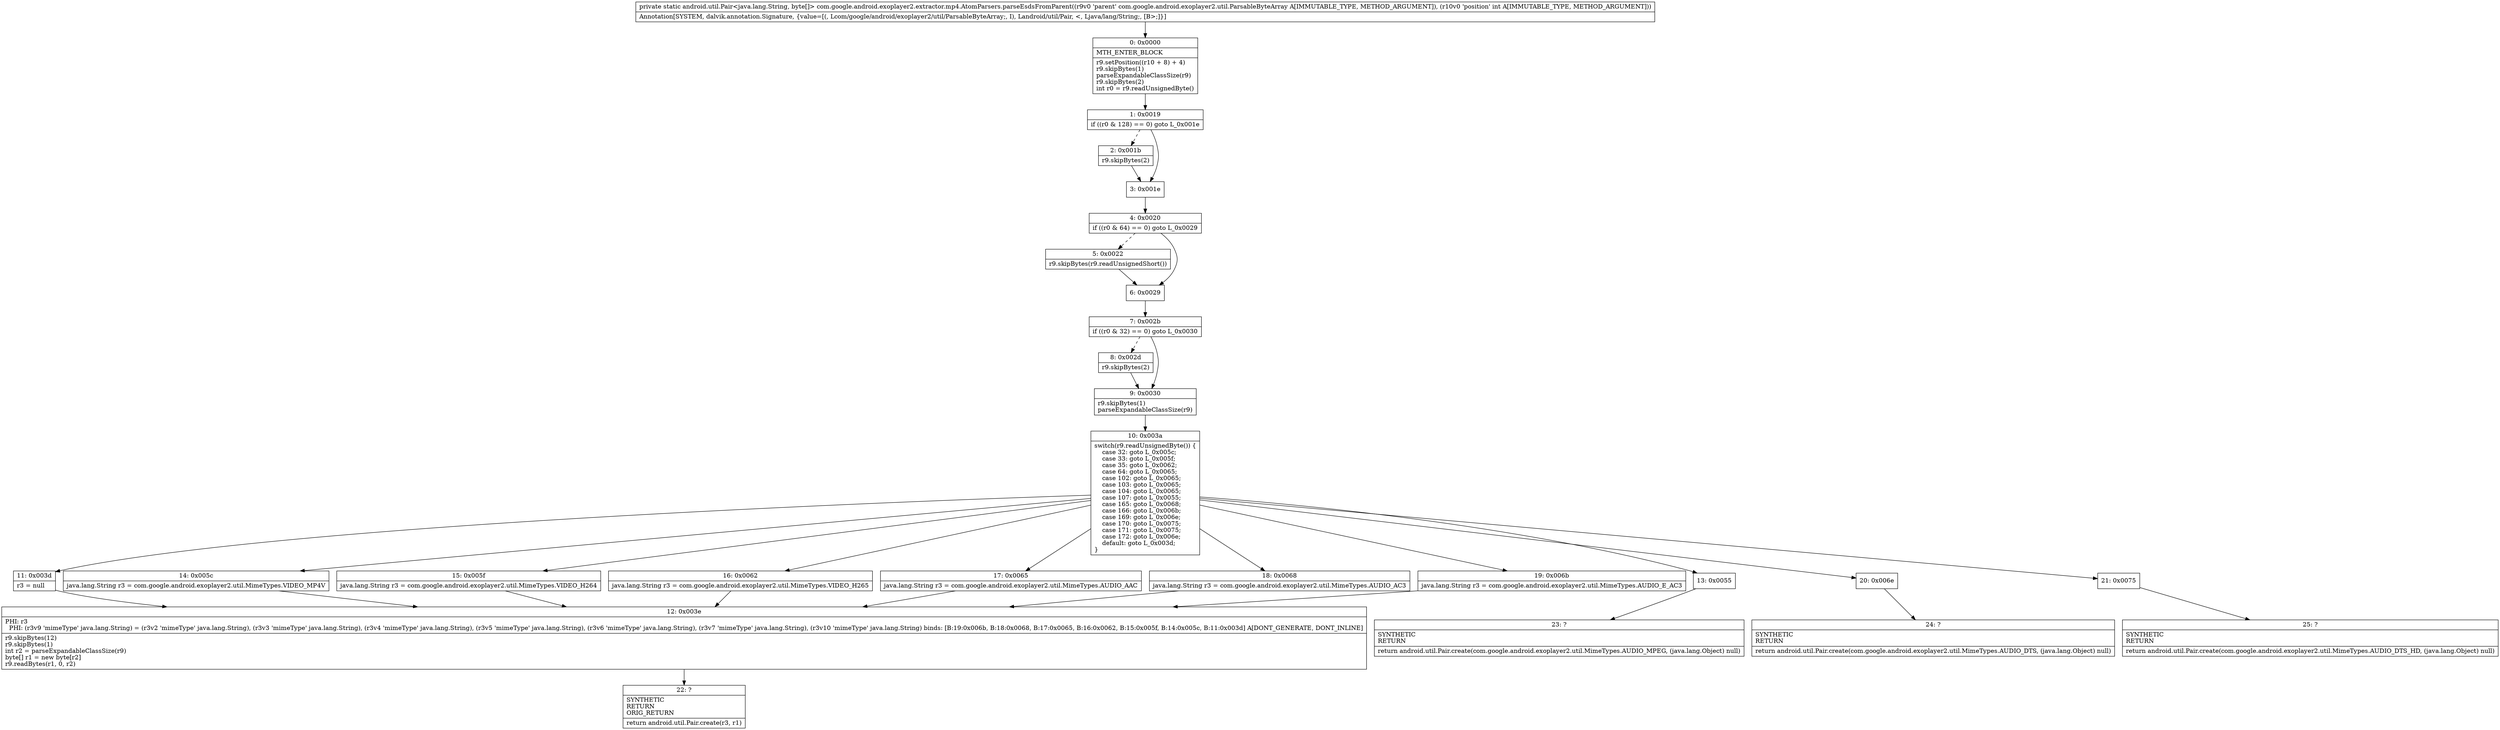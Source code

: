 digraph "CFG forcom.google.android.exoplayer2.extractor.mp4.AtomParsers.parseEsdsFromParent(Lcom\/google\/android\/exoplayer2\/util\/ParsableByteArray;I)Landroid\/util\/Pair;" {
Node_0 [shape=record,label="{0\:\ 0x0000|MTH_ENTER_BLOCK\l|r9.setPosition((r10 + 8) + 4)\lr9.skipBytes(1)\lparseExpandableClassSize(r9)\lr9.skipBytes(2)\lint r0 = r9.readUnsignedByte()\l}"];
Node_1 [shape=record,label="{1\:\ 0x0019|if ((r0 & 128) == 0) goto L_0x001e\l}"];
Node_2 [shape=record,label="{2\:\ 0x001b|r9.skipBytes(2)\l}"];
Node_3 [shape=record,label="{3\:\ 0x001e}"];
Node_4 [shape=record,label="{4\:\ 0x0020|if ((r0 & 64) == 0) goto L_0x0029\l}"];
Node_5 [shape=record,label="{5\:\ 0x0022|r9.skipBytes(r9.readUnsignedShort())\l}"];
Node_6 [shape=record,label="{6\:\ 0x0029}"];
Node_7 [shape=record,label="{7\:\ 0x002b|if ((r0 & 32) == 0) goto L_0x0030\l}"];
Node_8 [shape=record,label="{8\:\ 0x002d|r9.skipBytes(2)\l}"];
Node_9 [shape=record,label="{9\:\ 0x0030|r9.skipBytes(1)\lparseExpandableClassSize(r9)\l}"];
Node_10 [shape=record,label="{10\:\ 0x003a|switch(r9.readUnsignedByte()) \{\l    case 32: goto L_0x005c;\l    case 33: goto L_0x005f;\l    case 35: goto L_0x0062;\l    case 64: goto L_0x0065;\l    case 102: goto L_0x0065;\l    case 103: goto L_0x0065;\l    case 104: goto L_0x0065;\l    case 107: goto L_0x0055;\l    case 165: goto L_0x0068;\l    case 166: goto L_0x006b;\l    case 169: goto L_0x006e;\l    case 170: goto L_0x0075;\l    case 171: goto L_0x0075;\l    case 172: goto L_0x006e;\l    default: goto L_0x003d;\l\}\l}"];
Node_11 [shape=record,label="{11\:\ 0x003d|r3 = null\l}"];
Node_12 [shape=record,label="{12\:\ 0x003e|PHI: r3 \l  PHI: (r3v9 'mimeType' java.lang.String) = (r3v2 'mimeType' java.lang.String), (r3v3 'mimeType' java.lang.String), (r3v4 'mimeType' java.lang.String), (r3v5 'mimeType' java.lang.String), (r3v6 'mimeType' java.lang.String), (r3v7 'mimeType' java.lang.String), (r3v10 'mimeType' java.lang.String) binds: [B:19:0x006b, B:18:0x0068, B:17:0x0065, B:16:0x0062, B:15:0x005f, B:14:0x005c, B:11:0x003d] A[DONT_GENERATE, DONT_INLINE]\l|r9.skipBytes(12)\lr9.skipBytes(1)\lint r2 = parseExpandableClassSize(r9)\lbyte[] r1 = new byte[r2]\lr9.readBytes(r1, 0, r2)\l}"];
Node_13 [shape=record,label="{13\:\ 0x0055}"];
Node_14 [shape=record,label="{14\:\ 0x005c|java.lang.String r3 = com.google.android.exoplayer2.util.MimeTypes.VIDEO_MP4V\l}"];
Node_15 [shape=record,label="{15\:\ 0x005f|java.lang.String r3 = com.google.android.exoplayer2.util.MimeTypes.VIDEO_H264\l}"];
Node_16 [shape=record,label="{16\:\ 0x0062|java.lang.String r3 = com.google.android.exoplayer2.util.MimeTypes.VIDEO_H265\l}"];
Node_17 [shape=record,label="{17\:\ 0x0065|java.lang.String r3 = com.google.android.exoplayer2.util.MimeTypes.AUDIO_AAC\l}"];
Node_18 [shape=record,label="{18\:\ 0x0068|java.lang.String r3 = com.google.android.exoplayer2.util.MimeTypes.AUDIO_AC3\l}"];
Node_19 [shape=record,label="{19\:\ 0x006b|java.lang.String r3 = com.google.android.exoplayer2.util.MimeTypes.AUDIO_E_AC3\l}"];
Node_20 [shape=record,label="{20\:\ 0x006e}"];
Node_21 [shape=record,label="{21\:\ 0x0075}"];
Node_22 [shape=record,label="{22\:\ ?|SYNTHETIC\lRETURN\lORIG_RETURN\l|return android.util.Pair.create(r3, r1)\l}"];
Node_23 [shape=record,label="{23\:\ ?|SYNTHETIC\lRETURN\l|return android.util.Pair.create(com.google.android.exoplayer2.util.MimeTypes.AUDIO_MPEG, (java.lang.Object) null)\l}"];
Node_24 [shape=record,label="{24\:\ ?|SYNTHETIC\lRETURN\l|return android.util.Pair.create(com.google.android.exoplayer2.util.MimeTypes.AUDIO_DTS, (java.lang.Object) null)\l}"];
Node_25 [shape=record,label="{25\:\ ?|SYNTHETIC\lRETURN\l|return android.util.Pair.create(com.google.android.exoplayer2.util.MimeTypes.AUDIO_DTS_HD, (java.lang.Object) null)\l}"];
MethodNode[shape=record,label="{private static android.util.Pair\<java.lang.String, byte[]\> com.google.android.exoplayer2.extractor.mp4.AtomParsers.parseEsdsFromParent((r9v0 'parent' com.google.android.exoplayer2.util.ParsableByteArray A[IMMUTABLE_TYPE, METHOD_ARGUMENT]), (r10v0 'position' int A[IMMUTABLE_TYPE, METHOD_ARGUMENT]))  | Annotation[SYSTEM, dalvik.annotation.Signature, \{value=[(, Lcom\/google\/android\/exoplayer2\/util\/ParsableByteArray;, I), Landroid\/util\/Pair, \<, Ljava\/lang\/String;, [B\>;]\}]\l}"];
MethodNode -> Node_0;
Node_0 -> Node_1;
Node_1 -> Node_2[style=dashed];
Node_1 -> Node_3;
Node_2 -> Node_3;
Node_3 -> Node_4;
Node_4 -> Node_5[style=dashed];
Node_4 -> Node_6;
Node_5 -> Node_6;
Node_6 -> Node_7;
Node_7 -> Node_8[style=dashed];
Node_7 -> Node_9;
Node_8 -> Node_9;
Node_9 -> Node_10;
Node_10 -> Node_11;
Node_10 -> Node_13;
Node_10 -> Node_14;
Node_10 -> Node_15;
Node_10 -> Node_16;
Node_10 -> Node_17;
Node_10 -> Node_18;
Node_10 -> Node_19;
Node_10 -> Node_20;
Node_10 -> Node_21;
Node_11 -> Node_12;
Node_12 -> Node_22;
Node_13 -> Node_23;
Node_14 -> Node_12;
Node_15 -> Node_12;
Node_16 -> Node_12;
Node_17 -> Node_12;
Node_18 -> Node_12;
Node_19 -> Node_12;
Node_20 -> Node_24;
Node_21 -> Node_25;
}

